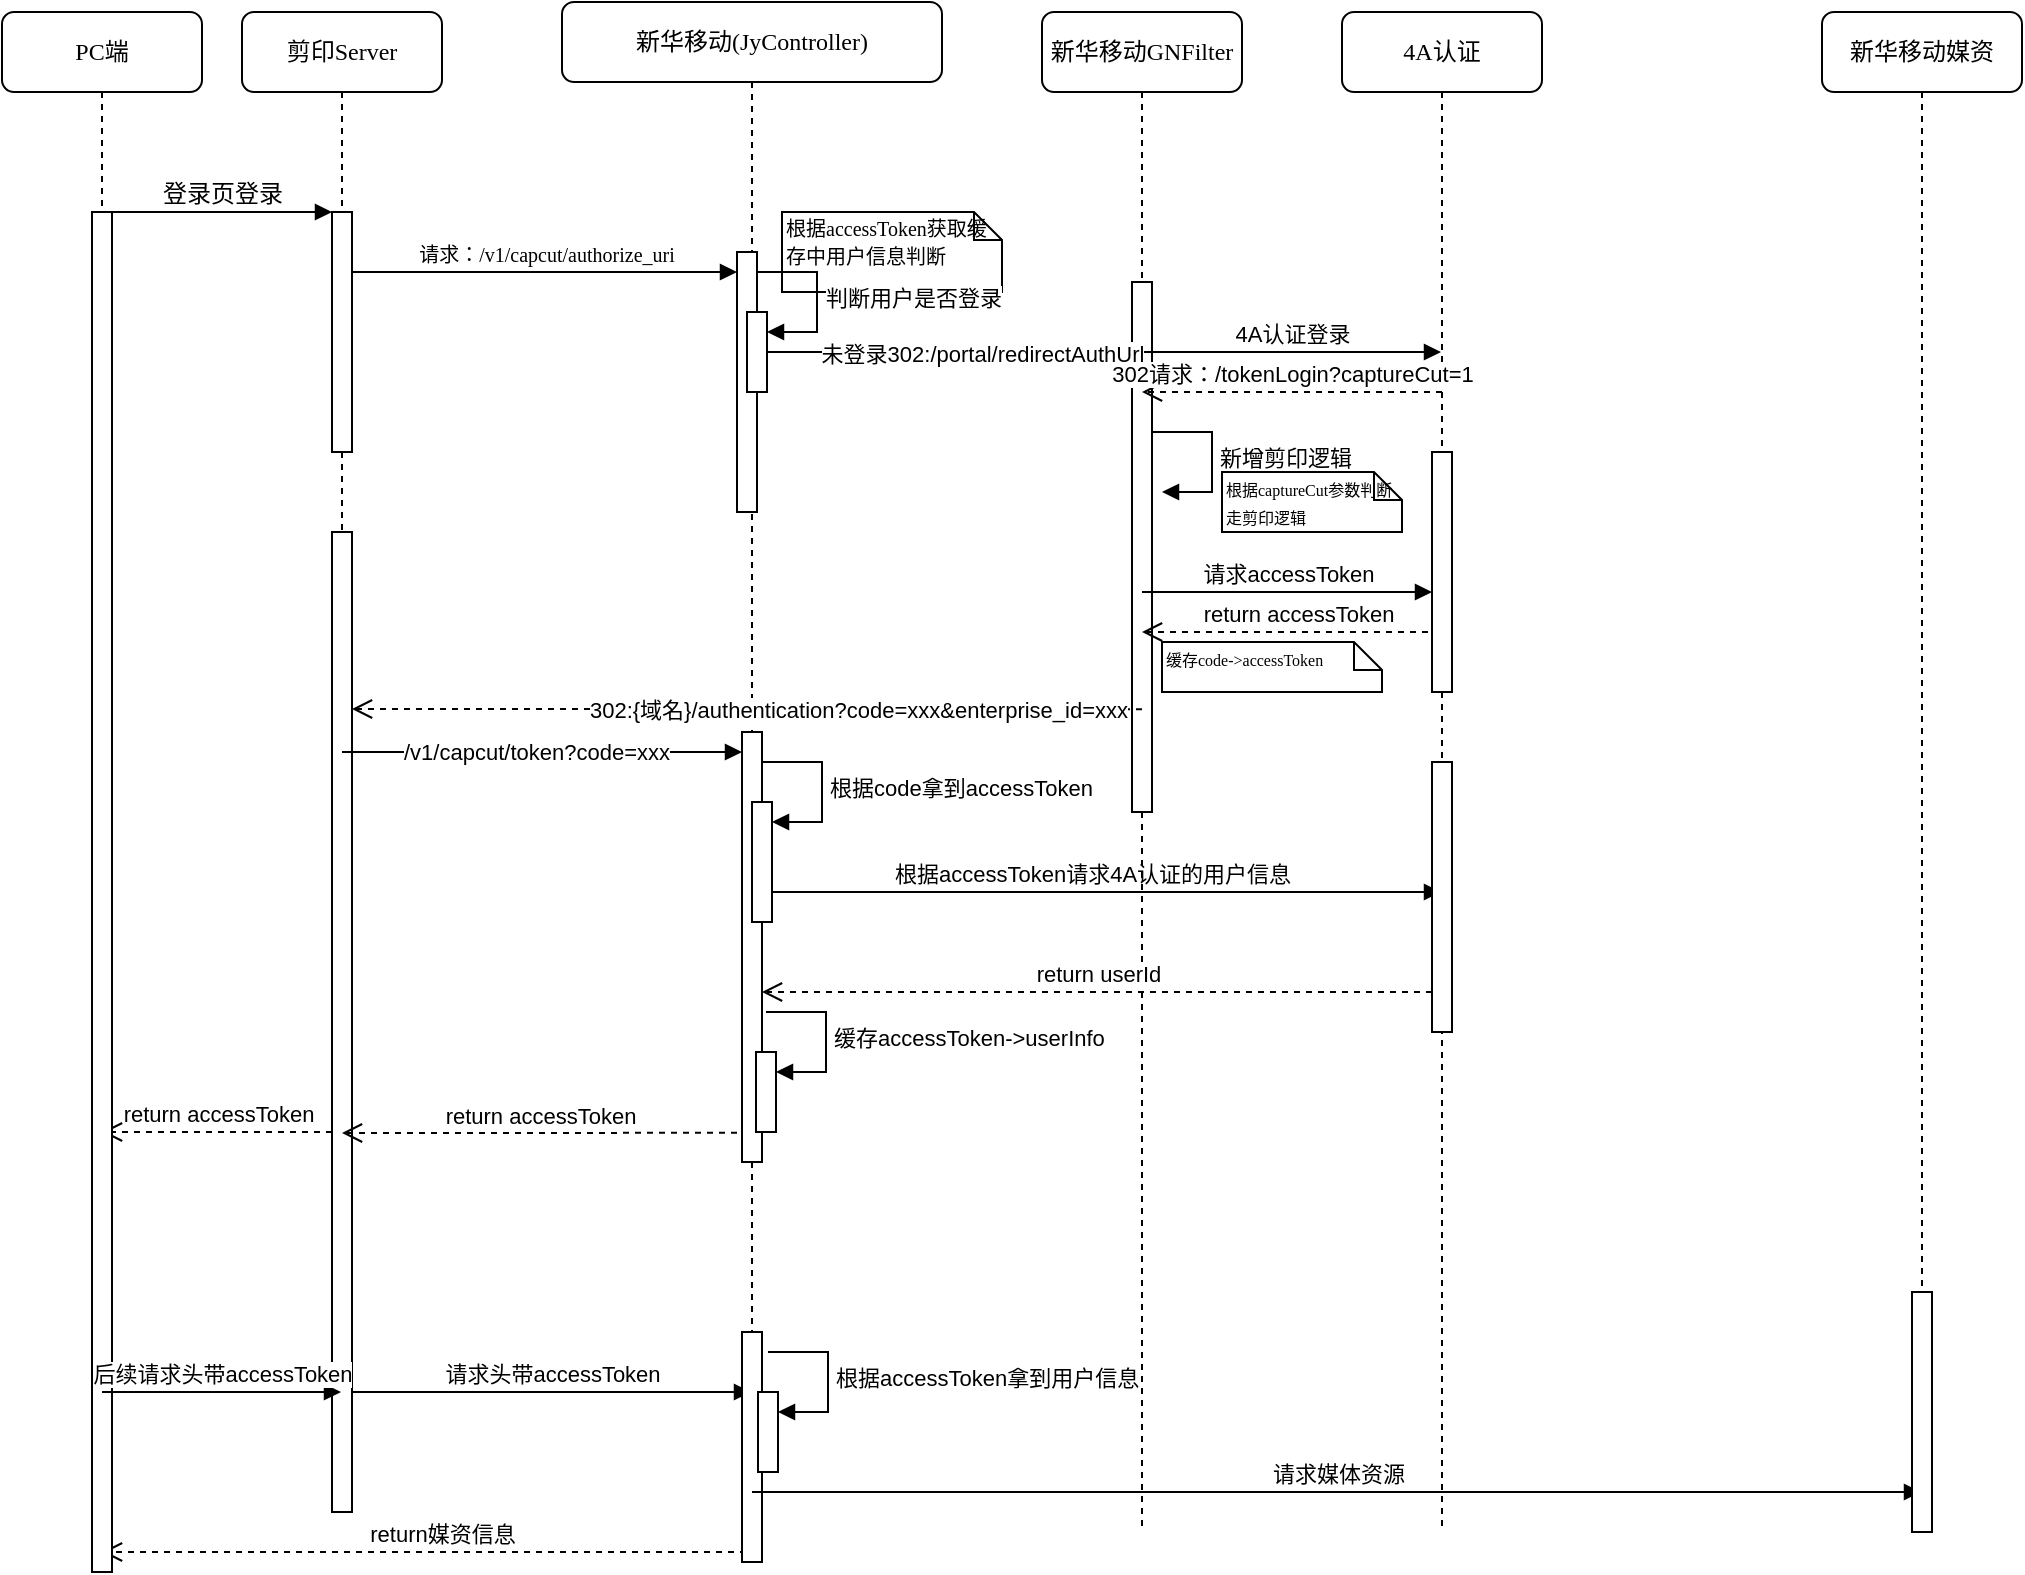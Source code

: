 <mxfile version="22.1.17" type="github">
  <diagram name="Page-1" id="13e1069c-82ec-6db2-03f1-153e76fe0fe0">
    <mxGraphModel dx="1404" dy="511" grid="1" gridSize="10" guides="1" tooltips="1" connect="1" arrows="1" fold="1" page="1" pageScale="1" pageWidth="1100" pageHeight="850" background="none" math="0" shadow="0">
      <root>
        <mxCell id="0" />
        <mxCell id="1" parent="0" />
        <mxCell id="7baba1c4bc27f4b0-2" value="剪印Server" style="shape=umlLifeline;perimeter=lifelinePerimeter;whiteSpace=wrap;html=1;container=1;collapsible=0;recursiveResize=0;outlineConnect=0;rounded=1;shadow=0;comic=0;labelBackgroundColor=none;strokeWidth=1;fontFamily=Verdana;fontSize=12;align=center;" parent="1" vertex="1">
          <mxGeometry x="140" y="70" width="100" height="750" as="geometry" />
        </mxCell>
        <mxCell id="7baba1c4bc27f4b0-10" value="" style="html=1;points=[];perimeter=orthogonalPerimeter;rounded=0;shadow=0;comic=0;labelBackgroundColor=none;strokeWidth=1;fontFamily=Verdana;fontSize=12;align=center;" parent="7baba1c4bc27f4b0-2" vertex="1">
          <mxGeometry x="45" y="100" width="10" height="120" as="geometry" />
        </mxCell>
        <mxCell id="-aSEm31FP_HlpZQqQHQj-20" value="" style="html=1;points=[];perimeter=orthogonalPerimeter;outlineConnect=0;targetShapes=umlLifeline;portConstraint=eastwest;newEdgeStyle={&quot;edgeStyle&quot;:&quot;elbowEdgeStyle&quot;,&quot;elbow&quot;:&quot;vertical&quot;,&quot;curved&quot;:0,&quot;rounded&quot;:0};" parent="7baba1c4bc27f4b0-2" vertex="1">
          <mxGeometry x="45" y="260" width="10" height="490" as="geometry" />
        </mxCell>
        <mxCell id="-aSEm31FP_HlpZQqQHQj-60" value="请求头带accessToken" style="html=1;verticalAlign=bottom;endArrow=block;edgeStyle=elbowEdgeStyle;elbow=vertical;curved=0;rounded=0;" parent="7baba1c4bc27f4b0-2" target="7baba1c4bc27f4b0-3" edge="1">
          <mxGeometry width="80" relative="1" as="geometry">
            <mxPoint x="55" y="690" as="sourcePoint" />
            <mxPoint x="175" y="690" as="targetPoint" />
          </mxGeometry>
        </mxCell>
        <mxCell id="-aSEm31FP_HlpZQqQHQj-63" value="return accessToken" style="html=1;verticalAlign=bottom;endArrow=open;dashed=1;endSize=8;edgeStyle=elbowEdgeStyle;elbow=vertical;curved=0;rounded=0;" parent="7baba1c4bc27f4b0-2" target="7baba1c4bc27f4b0-8" edge="1">
          <mxGeometry relative="1" as="geometry">
            <mxPoint x="45" y="560" as="sourcePoint" />
            <mxPoint x="-35" y="560" as="targetPoint" />
          </mxGeometry>
        </mxCell>
        <mxCell id="7baba1c4bc27f4b0-3" value="新华移动(JyController)" style="shape=umlLifeline;perimeter=lifelinePerimeter;whiteSpace=wrap;html=1;container=1;collapsible=0;recursiveResize=0;outlineConnect=0;rounded=1;shadow=0;comic=0;labelBackgroundColor=none;strokeWidth=1;fontFamily=Verdana;fontSize=12;align=center;" parent="1" vertex="1">
          <mxGeometry x="300" y="65" width="190" height="780" as="geometry" />
        </mxCell>
        <mxCell id="-aSEm31FP_HlpZQqQHQj-3" value="" style="html=1;points=[];perimeter=orthogonalPerimeter;rounded=0;shadow=0;comic=0;labelBackgroundColor=none;strokeWidth=1;fontFamily=Verdana;fontSize=12;align=center;" parent="7baba1c4bc27f4b0-3" vertex="1">
          <mxGeometry x="87.5" y="125" width="10" height="130" as="geometry" />
        </mxCell>
        <mxCell id="-aSEm31FP_HlpZQqQHQj-8" value="" style="html=1;points=[];perimeter=orthogonalPerimeter;outlineConnect=0;targetShapes=umlLifeline;portConstraint=eastwest;newEdgeStyle={&quot;edgeStyle&quot;:&quot;elbowEdgeStyle&quot;,&quot;elbow&quot;:&quot;vertical&quot;,&quot;curved&quot;:0,&quot;rounded&quot;:0};" parent="7baba1c4bc27f4b0-3" vertex="1">
          <mxGeometry x="92.5" y="155" width="10" height="40" as="geometry" />
        </mxCell>
        <mxCell id="-aSEm31FP_HlpZQqQHQj-12" value="&lt;font style=&quot;font-size: 10px;&quot;&gt;根据accessToken获取缓存中用户信息判断&lt;/font&gt;" style="shape=note;whiteSpace=wrap;html=1;size=14;verticalAlign=top;align=left;spacingTop=-6;rounded=0;shadow=0;comic=0;labelBackgroundColor=none;strokeWidth=1;fontFamily=Verdana;fontSize=12" parent="7baba1c4bc27f4b0-3" vertex="1">
          <mxGeometry x="110" y="105" width="110" height="40" as="geometry" />
        </mxCell>
        <mxCell id="-aSEm31FP_HlpZQqQHQj-29" value="判断用户是否登录" style="html=1;align=left;spacingLeft=2;endArrow=block;rounded=0;edgeStyle=orthogonalEdgeStyle;curved=0;rounded=0;" parent="7baba1c4bc27f4b0-3" edge="1">
          <mxGeometry relative="1" as="geometry">
            <mxPoint x="97.5" y="135" as="sourcePoint" />
            <Array as="points">
              <mxPoint x="127.5" y="165" />
            </Array>
            <mxPoint x="102.5" y="165" as="targetPoint" />
          </mxGeometry>
        </mxCell>
        <mxCell id="-aSEm31FP_HlpZQqQHQj-30" value="" style="html=1;points=[];perimeter=orthogonalPerimeter;outlineConnect=0;targetShapes=umlLifeline;portConstraint=eastwest;newEdgeStyle={&quot;edgeStyle&quot;:&quot;elbowEdgeStyle&quot;,&quot;elbow&quot;:&quot;vertical&quot;,&quot;curved&quot;:0,&quot;rounded&quot;:0};" parent="7baba1c4bc27f4b0-3" vertex="1">
          <mxGeometry x="90" y="365" width="10" height="215" as="geometry" />
        </mxCell>
        <mxCell id="-aSEm31FP_HlpZQqQHQj-46" value="根据accessToken请求4A认证的用户信息" style="html=1;verticalAlign=bottom;endArrow=block;edgeStyle=elbowEdgeStyle;elbow=vertical;curved=0;rounded=0;" parent="7baba1c4bc27f4b0-3" target="7baba1c4bc27f4b0-6" edge="1">
          <mxGeometry width="80" relative="1" as="geometry">
            <mxPoint x="100" y="455" as="sourcePoint" />
            <mxPoint x="180" y="405" as="targetPoint" />
            <Array as="points">
              <mxPoint x="200" y="445" />
              <mxPoint x="100" y="455" />
            </Array>
          </mxGeometry>
        </mxCell>
        <mxCell id="-aSEm31FP_HlpZQqQHQj-48" value="" style="html=1;points=[];perimeter=orthogonalPerimeter;outlineConnect=0;targetShapes=umlLifeline;portConstraint=eastwest;newEdgeStyle={&quot;edgeStyle&quot;:&quot;elbowEdgeStyle&quot;,&quot;elbow&quot;:&quot;vertical&quot;,&quot;curved&quot;:0,&quot;rounded&quot;:0};" parent="7baba1c4bc27f4b0-3" vertex="1">
          <mxGeometry x="95" y="400" width="10" height="60" as="geometry" />
        </mxCell>
        <mxCell id="-aSEm31FP_HlpZQqQHQj-49" value="根据code拿到accessToken" style="html=1;align=left;spacingLeft=2;endArrow=block;rounded=0;edgeStyle=orthogonalEdgeStyle;curved=0;rounded=0;" parent="7baba1c4bc27f4b0-3" target="-aSEm31FP_HlpZQqQHQj-48" edge="1">
          <mxGeometry relative="1" as="geometry">
            <mxPoint x="100" y="380" as="sourcePoint" />
            <Array as="points">
              <mxPoint x="130" y="410" />
            </Array>
          </mxGeometry>
        </mxCell>
        <mxCell id="-aSEm31FP_HlpZQqQHQj-51" value="" style="html=1;points=[];perimeter=orthogonalPerimeter;outlineConnect=0;targetShapes=umlLifeline;portConstraint=eastwest;newEdgeStyle={&quot;edgeStyle&quot;:&quot;elbowEdgeStyle&quot;,&quot;elbow&quot;:&quot;vertical&quot;,&quot;curved&quot;:0,&quot;rounded&quot;:0};" parent="7baba1c4bc27f4b0-3" vertex="1">
          <mxGeometry x="97" y="525" width="10" height="40" as="geometry" />
        </mxCell>
        <mxCell id="-aSEm31FP_HlpZQqQHQj-52" value="缓存accessToken-&amp;gt;userInfo" style="html=1;align=left;spacingLeft=2;endArrow=block;rounded=0;edgeStyle=orthogonalEdgeStyle;curved=0;rounded=0;" parent="7baba1c4bc27f4b0-3" target="-aSEm31FP_HlpZQqQHQj-51" edge="1">
          <mxGeometry relative="1" as="geometry">
            <mxPoint x="102" y="505" as="sourcePoint" />
            <Array as="points">
              <mxPoint x="132" y="535" />
            </Array>
          </mxGeometry>
        </mxCell>
        <mxCell id="-aSEm31FP_HlpZQqQHQj-53" value="return accessToken" style="html=1;verticalAlign=bottom;endArrow=open;dashed=1;endSize=8;edgeStyle=elbowEdgeStyle;elbow=vertical;curved=0;rounded=0;" parent="7baba1c4bc27f4b0-3" target="7baba1c4bc27f4b0-2" edge="1">
          <mxGeometry relative="1" as="geometry">
            <mxPoint x="87.5" y="565.41" as="sourcePoint" />
            <mxPoint x="7.5" y="565.41" as="targetPoint" />
          </mxGeometry>
        </mxCell>
        <mxCell id="-aSEm31FP_HlpZQqQHQj-57" value="" style="html=1;points=[];perimeter=orthogonalPerimeter;outlineConnect=0;targetShapes=umlLifeline;portConstraint=eastwest;newEdgeStyle={&quot;edgeStyle&quot;:&quot;elbowEdgeStyle&quot;,&quot;elbow&quot;:&quot;vertical&quot;,&quot;curved&quot;:0,&quot;rounded&quot;:0};" parent="7baba1c4bc27f4b0-3" vertex="1">
          <mxGeometry x="90" y="665" width="10" height="115" as="geometry" />
        </mxCell>
        <mxCell id="-aSEm31FP_HlpZQqQHQj-58" value="" style="html=1;points=[];perimeter=orthogonalPerimeter;outlineConnect=0;targetShapes=umlLifeline;portConstraint=eastwest;newEdgeStyle={&quot;edgeStyle&quot;:&quot;elbowEdgeStyle&quot;,&quot;elbow&quot;:&quot;vertical&quot;,&quot;curved&quot;:0,&quot;rounded&quot;:0};" parent="7baba1c4bc27f4b0-3" vertex="1">
          <mxGeometry x="98" y="695" width="10" height="40" as="geometry" />
        </mxCell>
        <mxCell id="-aSEm31FP_HlpZQqQHQj-59" value="根据accessToken拿到用户信息" style="html=1;align=left;spacingLeft=2;endArrow=block;rounded=0;edgeStyle=orthogonalEdgeStyle;curved=0;rounded=0;" parent="7baba1c4bc27f4b0-3" target="-aSEm31FP_HlpZQqQHQj-58" edge="1">
          <mxGeometry relative="1" as="geometry">
            <mxPoint x="103" y="675" as="sourcePoint" />
            <Array as="points">
              <mxPoint x="133" y="705" />
            </Array>
          </mxGeometry>
        </mxCell>
        <mxCell id="-aSEm31FP_HlpZQqQHQj-61" value="请求媒体资源" style="html=1;verticalAlign=bottom;endArrow=block;edgeStyle=elbowEdgeStyle;elbow=vertical;curved=0;rounded=0;" parent="7baba1c4bc27f4b0-3" target="7baba1c4bc27f4b0-7" edge="1">
          <mxGeometry width="80" relative="1" as="geometry">
            <mxPoint x="95" y="745" as="sourcePoint" />
            <mxPoint x="175" y="745" as="targetPoint" />
          </mxGeometry>
        </mxCell>
        <mxCell id="-aSEm31FP_HlpZQqQHQj-65" value="return媒资信息" style="html=1;verticalAlign=bottom;endArrow=open;dashed=1;endSize=8;edgeStyle=elbowEdgeStyle;elbow=vertical;curved=0;rounded=0;" parent="7baba1c4bc27f4b0-3" target="7baba1c4bc27f4b0-8" edge="1">
          <mxGeometry relative="1" as="geometry">
            <mxPoint x="90" y="755" as="sourcePoint" />
            <mxPoint x="10" y="755" as="targetPoint" />
            <Array as="points">
              <mxPoint x="10" y="775" />
            </Array>
          </mxGeometry>
        </mxCell>
        <mxCell id="7baba1c4bc27f4b0-4" value="新华移动GNFilter" style="shape=umlLifeline;perimeter=lifelinePerimeter;whiteSpace=wrap;html=1;container=1;collapsible=0;recursiveResize=0;outlineConnect=0;rounded=1;shadow=0;comic=0;labelBackgroundColor=none;strokeWidth=1;fontFamily=Verdana;fontSize=12;align=center;" parent="1" vertex="1">
          <mxGeometry x="540" y="70" width="100" height="760" as="geometry" />
        </mxCell>
        <mxCell id="7baba1c4bc27f4b0-16" value="" style="html=1;points=[];perimeter=orthogonalPerimeter;rounded=0;shadow=0;comic=0;labelBackgroundColor=none;strokeWidth=1;fontFamily=Verdana;fontSize=12;align=center;" parent="7baba1c4bc27f4b0-4" vertex="1">
          <mxGeometry x="45" y="135" width="10" height="265" as="geometry" />
        </mxCell>
        <mxCell id="-aSEm31FP_HlpZQqQHQj-15" value="新增剪印逻辑" style="html=1;align=left;spacingLeft=2;endArrow=block;rounded=0;edgeStyle=orthogonalEdgeStyle;curved=0;rounded=0;" parent="7baba1c4bc27f4b0-4" edge="1">
          <mxGeometry relative="1" as="geometry">
            <mxPoint x="55" y="210" as="sourcePoint" />
            <Array as="points">
              <mxPoint x="85" y="240" />
            </Array>
            <mxPoint x="60" y="240" as="targetPoint" />
          </mxGeometry>
        </mxCell>
        <mxCell id="-aSEm31FP_HlpZQqQHQj-66" value="4A认证登录" style="html=1;verticalAlign=bottom;endArrow=block;edgeStyle=elbowEdgeStyle;elbow=vertical;curved=0;rounded=0;" parent="7baba1c4bc27f4b0-4" target="7baba1c4bc27f4b0-6" edge="1">
          <mxGeometry width="80" relative="1" as="geometry">
            <mxPoint x="50" y="170" as="sourcePoint" />
            <mxPoint x="130" y="170" as="targetPoint" />
          </mxGeometry>
        </mxCell>
        <mxCell id="7baba1c4bc27f4b0-6" value="4A认证" style="shape=umlLifeline;perimeter=lifelinePerimeter;whiteSpace=wrap;html=1;container=1;collapsible=0;recursiveResize=0;outlineConnect=0;rounded=1;shadow=0;comic=0;labelBackgroundColor=none;strokeWidth=1;fontFamily=Verdana;fontSize=12;align=center;" parent="1" vertex="1">
          <mxGeometry x="690" y="70" width="100" height="760" as="geometry" />
        </mxCell>
        <mxCell id="-aSEm31FP_HlpZQqQHQj-17" value="" style="html=1;points=[];perimeter=orthogonalPerimeter;outlineConnect=0;targetShapes=umlLifeline;portConstraint=eastwest;newEdgeStyle={&quot;edgeStyle&quot;:&quot;elbowEdgeStyle&quot;,&quot;elbow&quot;:&quot;vertical&quot;,&quot;curved&quot;:0,&quot;rounded&quot;:0};" parent="7baba1c4bc27f4b0-6" vertex="1">
          <mxGeometry x="45" y="220" width="10" height="120" as="geometry" />
        </mxCell>
        <mxCell id="-aSEm31FP_HlpZQqQHQj-45" value="" style="html=1;points=[];perimeter=orthogonalPerimeter;outlineConnect=0;targetShapes=umlLifeline;portConstraint=eastwest;newEdgeStyle={&quot;edgeStyle&quot;:&quot;elbowEdgeStyle&quot;,&quot;elbow&quot;:&quot;vertical&quot;,&quot;curved&quot;:0,&quot;rounded&quot;:0};" parent="7baba1c4bc27f4b0-6" vertex="1">
          <mxGeometry x="45" y="375" width="10" height="135" as="geometry" />
        </mxCell>
        <mxCell id="-aSEm31FP_HlpZQqQHQj-68" value="return accessToken" style="html=1;verticalAlign=bottom;endArrow=open;dashed=1;endSize=8;edgeStyle=elbowEdgeStyle;elbow=vertical;curved=0;rounded=0;" parent="7baba1c4bc27f4b0-6" target="7baba1c4bc27f4b0-4" edge="1">
          <mxGeometry relative="1" as="geometry">
            <mxPoint x="45" y="320" as="sourcePoint" />
            <mxPoint x="-35" y="320" as="targetPoint" />
            <Array as="points">
              <mxPoint x="-40" y="310" />
            </Array>
          </mxGeometry>
        </mxCell>
        <mxCell id="7baba1c4bc27f4b0-7" value="新华移动媒资" style="shape=umlLifeline;perimeter=lifelinePerimeter;whiteSpace=wrap;html=1;container=1;collapsible=0;recursiveResize=0;outlineConnect=0;rounded=1;shadow=0;comic=0;labelBackgroundColor=none;strokeWidth=1;fontFamily=Verdana;fontSize=12;align=center;" parent="1" vertex="1">
          <mxGeometry x="930" y="70" width="100" height="760" as="geometry" />
        </mxCell>
        <mxCell id="-aSEm31FP_HlpZQqQHQj-54" value="" style="html=1;points=[];perimeter=orthogonalPerimeter;outlineConnect=0;targetShapes=umlLifeline;portConstraint=eastwest;newEdgeStyle={&quot;edgeStyle&quot;:&quot;elbowEdgeStyle&quot;,&quot;elbow&quot;:&quot;vertical&quot;,&quot;curved&quot;:0,&quot;rounded&quot;:0};" parent="7baba1c4bc27f4b0-7" vertex="1">
          <mxGeometry x="45" y="640" width="10" height="120" as="geometry" />
        </mxCell>
        <mxCell id="7baba1c4bc27f4b0-8" value="PC端" style="shape=umlLifeline;perimeter=lifelinePerimeter;whiteSpace=wrap;html=1;container=1;collapsible=0;recursiveResize=0;outlineConnect=0;rounded=1;shadow=0;comic=0;labelBackgroundColor=none;strokeWidth=1;fontFamily=Verdana;fontSize=12;align=center;" parent="1" vertex="1">
          <mxGeometry x="20" y="70" width="100" height="780" as="geometry" />
        </mxCell>
        <mxCell id="7baba1c4bc27f4b0-9" value="" style="html=1;points=[];perimeter=orthogonalPerimeter;rounded=0;shadow=0;comic=0;labelBackgroundColor=none;strokeWidth=1;fontFamily=Verdana;fontSize=12;align=center;" parent="7baba1c4bc27f4b0-8" vertex="1">
          <mxGeometry x="45" y="100" width="10" height="680" as="geometry" />
        </mxCell>
        <mxCell id="-aSEm31FP_HlpZQqQHQj-56" value="后续请求头带accessToken" style="html=1;verticalAlign=bottom;endArrow=block;edgeStyle=elbowEdgeStyle;elbow=vertical;curved=0;rounded=0;" parent="7baba1c4bc27f4b0-8" target="7baba1c4bc27f4b0-2" edge="1">
          <mxGeometry width="80" relative="1" as="geometry">
            <mxPoint x="50" y="690" as="sourcePoint" />
            <mxPoint x="130" y="690" as="targetPoint" />
          </mxGeometry>
        </mxCell>
        <mxCell id="7baba1c4bc27f4b0-11" value="登录页登录" style="html=1;verticalAlign=bottom;endArrow=block;entryX=0;entryY=0;labelBackgroundColor=none;fontFamily=Verdana;fontSize=12;edgeStyle=elbowEdgeStyle;elbow=vertical;" parent="1" source="7baba1c4bc27f4b0-9" target="7baba1c4bc27f4b0-10" edge="1">
          <mxGeometry relative="1" as="geometry">
            <mxPoint x="220" y="190" as="sourcePoint" />
          </mxGeometry>
        </mxCell>
        <mxCell id="7baba1c4bc27f4b0-14" value="&lt;font style=&quot;font-size: 10px;&quot;&gt;请求：/v1/capcut/authorize_uri&lt;br&gt;&lt;/font&gt;&lt;span class=&quot;lark-record-clipboard&quot; data-lark-record-format=&quot;docx/text&quot; data-lark-record-data=&quot;{&amp;quot;rootId&amp;quot;:&amp;quot;Qnemd7sINob9h4xTQmzcR36Vnud&amp;quot;,&amp;quot;text&amp;quot;:{&amp;quot;initialAttributedTexts&amp;quot;:{&amp;quot;text&amp;quot;:{&amp;quot;0&amp;quot;:&amp;quot;/v1/capcut/authorize_uri&amp;quot;},&amp;quot;attribs&amp;quot;:{&amp;quot;0&amp;quot;:&amp;quot;*0+o&amp;quot;}},&amp;quot;apool&amp;quot;:{&amp;quot;numToAttrib&amp;quot;:{&amp;quot;0&amp;quot;:[&amp;quot;author&amp;quot;,&amp;quot;6520069688217567501&amp;quot;]},&amp;quot;nextNum&amp;quot;:1}},&amp;quot;type&amp;quot;:&amp;quot;text&amp;quot;,&amp;quot;referenceRecordMap&amp;quot;:{},&amp;quot;extra&amp;quot;:{&amp;quot;mention_page_title&amp;quot;:{},&amp;quot;external_mention_url&amp;quot;:{}},&amp;quot;isKeepQuoteContainer&amp;quot;:false,&amp;quot;isFromCode&amp;quot;:false,&amp;quot;selection&amp;quot;:[{&amp;quot;id&amp;quot;:409,&amp;quot;type&amp;quot;:&amp;quot;text&amp;quot;,&amp;quot;selection&amp;quot;:{&amp;quot;start&amp;quot;:0,&amp;quot;end&amp;quot;:24},&amp;quot;recordId&amp;quot;:&amp;quot;OqGUd6k0OoSSAqxeEYWciAHOnhh&amp;quot;}],&amp;quot;payloadMap&amp;quot;:{},&amp;quot;isCut&amp;quot;:false}&quot;&gt;&lt;/span&gt;" style="html=1;verticalAlign=bottom;endArrow=block;labelBackgroundColor=none;fontFamily=Verdana;fontSize=12;edgeStyle=elbowEdgeStyle;elbow=vertical;" parent="1" source="7baba1c4bc27f4b0-10" target="-aSEm31FP_HlpZQqQHQj-3" edge="1">
          <mxGeometry relative="1" as="geometry">
            <mxPoint x="370" y="200" as="sourcePoint" />
            <mxPoint x="380" y="200" as="targetPoint" />
            <Array as="points">
              <mxPoint x="380" y="200" />
            </Array>
          </mxGeometry>
        </mxCell>
        <mxCell id="7baba1c4bc27f4b0-44" value="&lt;font style=&quot;font-size: 8px;&quot;&gt;根据captureCut参数判断走剪印逻辑&lt;/font&gt;" style="shape=note;whiteSpace=wrap;html=1;size=14;verticalAlign=top;align=left;spacingTop=-6;rounded=0;shadow=0;comic=0;labelBackgroundColor=none;strokeWidth=1;fontFamily=Verdana;fontSize=12" parent="1" vertex="1">
          <mxGeometry x="630" y="300" width="90" height="30" as="geometry" />
        </mxCell>
        <mxCell id="-aSEm31FP_HlpZQqQHQj-10" value="" style="edgeStyle=elbowEdgeStyle;rounded=0;orthogonalLoop=1;jettySize=auto;html=1;elbow=vertical;curved=0;" parent="1" source="-aSEm31FP_HlpZQqQHQj-8" target="7baba1c4bc27f4b0-16" edge="1">
          <mxGeometry relative="1" as="geometry" />
        </mxCell>
        <mxCell id="-aSEm31FP_HlpZQqQHQj-11" value="/" style="edgeLabel;html=1;align=center;verticalAlign=middle;resizable=0;points=[];" parent="-aSEm31FP_HlpZQqQHQj-10" vertex="1" connectable="0">
          <mxGeometry x="0.155" y="-1" relative="1" as="geometry">
            <mxPoint as="offset" />
          </mxGeometry>
        </mxCell>
        <mxCell id="-aSEm31FP_HlpZQqQHQj-13" value="未登录302:/portal/redirectAuthUrl" style="edgeLabel;html=1;align=center;verticalAlign=middle;resizable=0;points=[];" parent="-aSEm31FP_HlpZQqQHQj-10" vertex="1" connectable="0">
          <mxGeometry x="0.178" y="-1" relative="1" as="geometry">
            <mxPoint as="offset" />
          </mxGeometry>
        </mxCell>
        <mxCell id="-aSEm31FP_HlpZQqQHQj-21" value="&lt;br&gt;&lt;p style=&quot;vertical-align: top;&quot; align=&quot;center&quot; class=&quot;MsoNormal&quot;&gt;&lt;span style=&quot;font-size:10.0pt&quot; lang=&quot;EN-US&quot;&gt;&lt;/span&gt;&lt;/p&gt;" style="html=1;verticalAlign=bottom;endArrow=open;dashed=1;endSize=8;edgeStyle=elbowEdgeStyle;elbow=vertical;curved=0;rounded=0;exitX=0.5;exitY=0.806;exitDx=0;exitDy=0;exitPerimeter=0;" parent="1" source="7baba1c4bc27f4b0-16" target="-aSEm31FP_HlpZQqQHQj-20" edge="1">
          <mxGeometry relative="1" as="geometry">
            <mxPoint x="580" y="350" as="sourcePoint" />
            <mxPoint x="200" y="350" as="targetPoint" />
            <Array as="points" />
          </mxGeometry>
        </mxCell>
        <mxCell id="-aSEm31FP_HlpZQqQHQj-22" value="302:{域名}/authentication?code=xxx&amp;amp;enterprise_id=xxx" style="edgeLabel;html=1;align=center;verticalAlign=middle;resizable=0;points=[];" parent="-aSEm31FP_HlpZQqQHQj-21" vertex="1" connectable="0">
          <mxGeometry x="-0.279" relative="1" as="geometry">
            <mxPoint as="offset" />
          </mxGeometry>
        </mxCell>
        <mxCell id="-aSEm31FP_HlpZQqQHQj-33" value="" style="html=1;verticalAlign=bottom;endArrow=block;edgeStyle=elbowEdgeStyle;elbow=vertical;curved=0;rounded=0;" parent="1" target="-aSEm31FP_HlpZQqQHQj-30" edge="1">
          <mxGeometry width="80" relative="1" as="geometry">
            <mxPoint x="200" y="440" as="sourcePoint" />
            <mxPoint x="270" y="440" as="targetPoint" />
            <Array as="points">
              <mxPoint x="190" y="440" />
            </Array>
          </mxGeometry>
        </mxCell>
        <mxCell id="-aSEm31FP_HlpZQqQHQj-34" value="/v1/capcut/token?code=xxx" style="edgeLabel;html=1;align=center;verticalAlign=middle;resizable=0;points=[];" parent="-aSEm31FP_HlpZQqQHQj-33" vertex="1" connectable="0">
          <mxGeometry x="0.234" relative="1" as="geometry">
            <mxPoint x="-23" as="offset" />
          </mxGeometry>
        </mxCell>
        <mxCell id="-aSEm31FP_HlpZQqQHQj-50" value="return userId" style="html=1;verticalAlign=bottom;endArrow=open;dashed=1;endSize=8;edgeStyle=elbowEdgeStyle;elbow=vertical;curved=0;rounded=0;" parent="1" source="-aSEm31FP_HlpZQqQHQj-45" target="-aSEm31FP_HlpZQqQHQj-30" edge="1">
          <mxGeometry relative="1" as="geometry">
            <mxPoint x="560" y="550" as="sourcePoint" />
            <mxPoint x="480" y="550" as="targetPoint" />
            <Array as="points">
              <mxPoint x="450" y="560" />
            </Array>
          </mxGeometry>
        </mxCell>
        <mxCell id="-aSEm31FP_HlpZQqQHQj-16" value="请求accessToken" style="html=1;verticalAlign=bottom;endArrow=block;edgeStyle=elbowEdgeStyle;elbow=vertical;curved=0;rounded=0;" parent="1" source="7baba1c4bc27f4b0-4" target="-aSEm31FP_HlpZQqQHQj-17" edge="1">
          <mxGeometry width="80" relative="1" as="geometry">
            <mxPoint x="600" y="280" as="sourcePoint" />
            <mxPoint x="670" y="280" as="targetPoint" />
            <Array as="points">
              <mxPoint x="680" y="360" />
              <mxPoint x="710" y="370" />
              <mxPoint x="690" y="390" />
              <mxPoint x="640" y="330" />
            </Array>
          </mxGeometry>
        </mxCell>
        <mxCell id="-aSEm31FP_HlpZQqQHQj-67" value="302请求：/tokenLogin?captureCut=1" style="html=1;verticalAlign=bottom;endArrow=open;dashed=1;endSize=8;edgeStyle=elbowEdgeStyle;elbow=vertical;curved=0;rounded=0;" parent="1" target="7baba1c4bc27f4b0-4" edge="1">
          <mxGeometry relative="1" as="geometry">
            <mxPoint x="740" y="260" as="sourcePoint" />
            <mxPoint x="660" y="260" as="targetPoint" />
          </mxGeometry>
        </mxCell>
        <mxCell id="-aSEm31FP_HlpZQqQHQj-73" value="&lt;font style=&quot;font-size: 8px;&quot;&gt;缓存code-&amp;gt;accessToken&lt;/font&gt;" style="shape=note;whiteSpace=wrap;html=1;size=14;verticalAlign=top;align=left;spacingTop=-6;rounded=0;shadow=0;comic=0;labelBackgroundColor=none;strokeWidth=1;fontFamily=Verdana;fontSize=12" parent="1" vertex="1">
          <mxGeometry x="600" y="385" width="110" height="25" as="geometry" />
        </mxCell>
      </root>
    </mxGraphModel>
  </diagram>
</mxfile>
